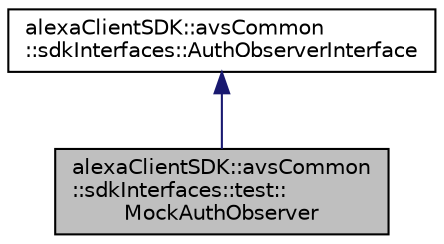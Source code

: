 digraph "alexaClientSDK::avsCommon::sdkInterfaces::test::MockAuthObserver"
{
 // LATEX_PDF_SIZE
  edge [fontname="Helvetica",fontsize="10",labelfontname="Helvetica",labelfontsize="10"];
  node [fontname="Helvetica",fontsize="10",shape=record];
  Node1 [label="alexaClientSDK::avsCommon\l::sdkInterfaces::test::\lMockAuthObserver",height=0.2,width=0.4,color="black", fillcolor="grey75", style="filled", fontcolor="black",tooltip="A mock object that implements the AuthObserverInterface."];
  Node2 -> Node1 [dir="back",color="midnightblue",fontsize="10",style="solid",fontname="Helvetica"];
  Node2 [label="alexaClientSDK::avsCommon\l::sdkInterfaces::AuthObserverInterface",height=0.2,width=0.4,color="black", fillcolor="white", style="filled",URL="$classalexa_client_s_d_k_1_1avs_common_1_1sdk_interfaces_1_1_auth_observer_interface.html",tooltip=" "];
}
